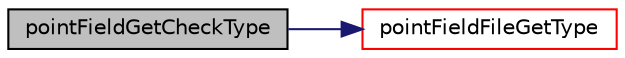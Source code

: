 digraph "pointFieldGetCheckType"
{
 // LATEX_PDF_SIZE
  edge [fontname="Helvetica",fontsize="10",labelfontname="Helvetica",labelfontsize="10"];
  node [fontname="Helvetica",fontsize="10",shape=record];
  rankdir="LR";
  Node1 [label="pointFieldGetCheckType",height=0.2,width=0.4,color="black", fillcolor="grey75", style="filled", fontcolor="black",tooltip=" "];
  Node1 -> Node2 [color="midnightblue",fontsize="10",style="solid",fontname="Helvetica"];
  Node2 [label="pointFieldFileGetType",height=0.2,width=0.4,color="red", fillcolor="white", style="filled",URL="$classpFlow_1_1readFromTimeFolder.html#a50e3537f01d8016d4c833e90747afd36",tooltip=" "];
}
